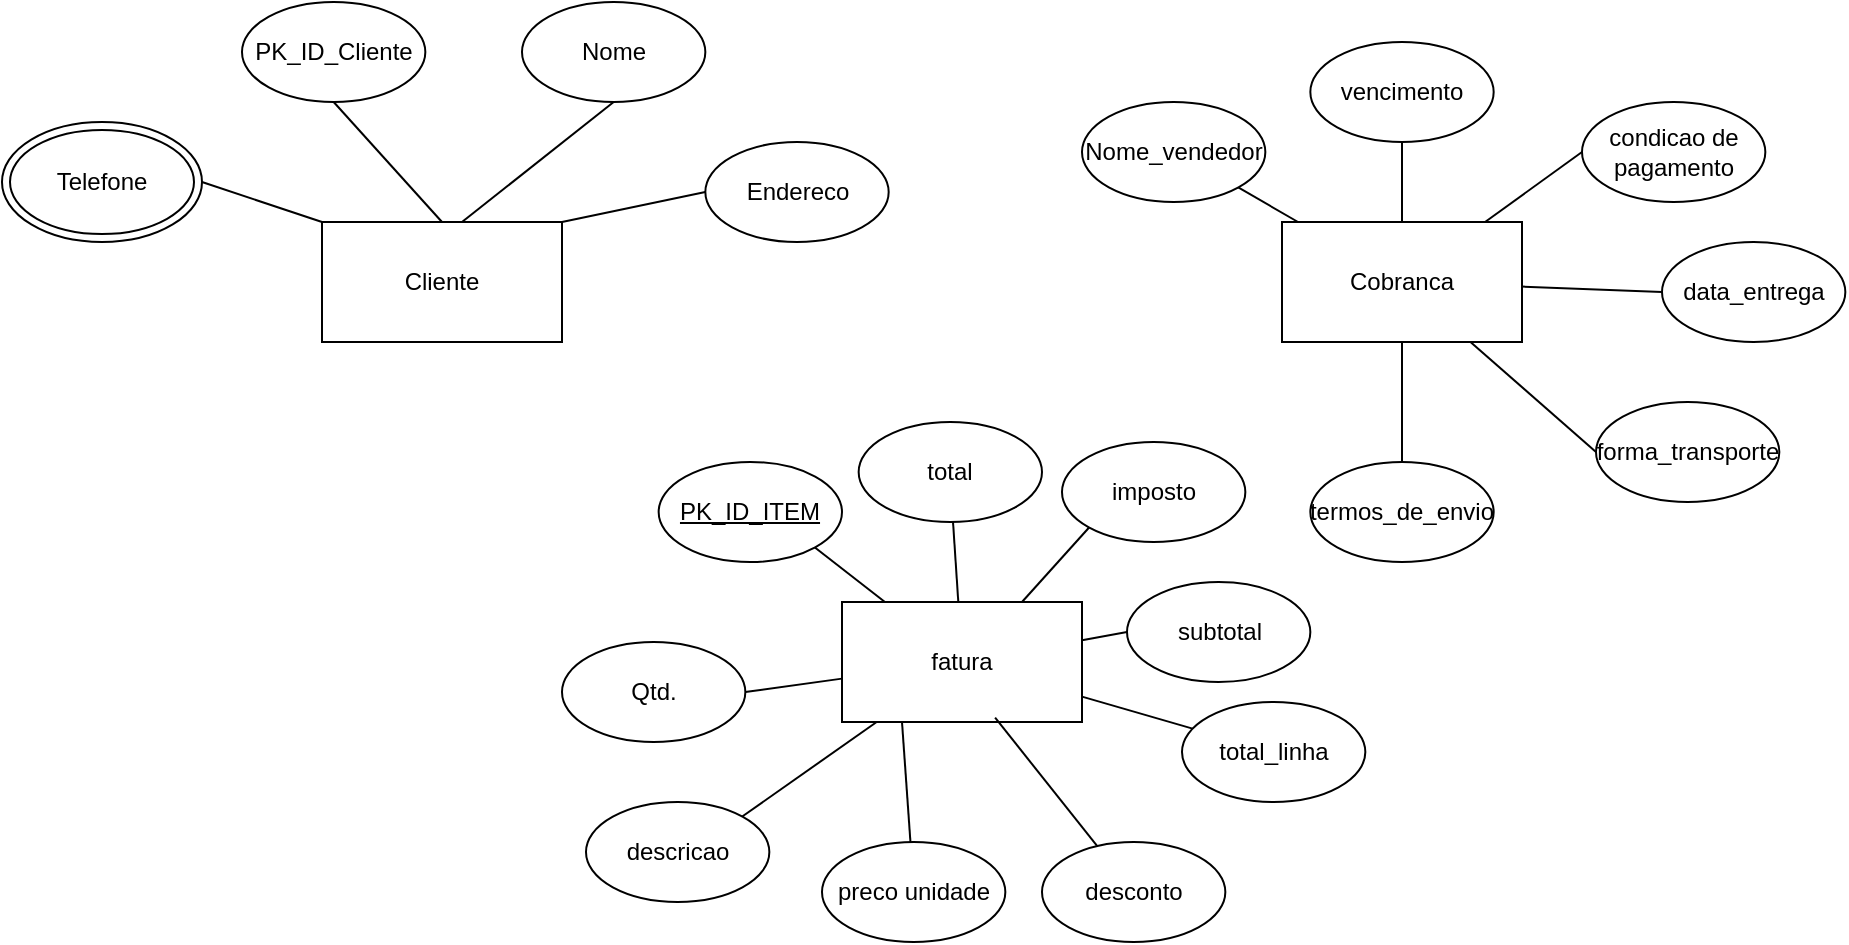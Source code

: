 <mxfile version="28.2.0">
  <diagram name="Página-1" id="4hnVqMUnmZAzR-emFfYd">
    <mxGraphModel dx="915" dy="551" grid="1" gridSize="10" guides="1" tooltips="1" connect="1" arrows="1" fold="1" page="1" pageScale="1" pageWidth="827" pageHeight="1169" math="0" shadow="0">
      <root>
        <mxCell id="0" />
        <mxCell id="1" parent="0" />
        <mxCell id="JHxpiXn5WHvMar_2JMiJ-1" value="Cliente" style="rounded=0;whiteSpace=wrap;html=1;" vertex="1" parent="1">
          <mxGeometry x="190" y="140" width="120" height="60" as="geometry" />
        </mxCell>
        <mxCell id="JHxpiXn5WHvMar_2JMiJ-8" style="edgeStyle=none;shape=connector;rounded=0;orthogonalLoop=1;jettySize=auto;html=1;exitX=0.5;exitY=1;exitDx=0;exitDy=0;entryX=0.5;entryY=0;entryDx=0;entryDy=0;strokeColor=default;align=center;verticalAlign=middle;fontFamily=Helvetica;fontSize=11;fontColor=default;labelBackgroundColor=default;endArrow=none;endFill=0;" edge="1" parent="1" source="JHxpiXn5WHvMar_2JMiJ-2" target="JHxpiXn5WHvMar_2JMiJ-1">
          <mxGeometry relative="1" as="geometry" />
        </mxCell>
        <mxCell id="JHxpiXn5WHvMar_2JMiJ-2" value="PK_ID_Cliente" style="ellipse;whiteSpace=wrap;html=1;" vertex="1" parent="1">
          <mxGeometry x="150" y="30" width="91.67" height="50" as="geometry" />
        </mxCell>
        <mxCell id="JHxpiXn5WHvMar_2JMiJ-9" style="edgeStyle=none;shape=connector;rounded=0;orthogonalLoop=1;jettySize=auto;html=1;exitX=0.5;exitY=1;exitDx=0;exitDy=0;strokeColor=default;align=center;verticalAlign=middle;fontFamily=Helvetica;fontSize=11;fontColor=default;labelBackgroundColor=default;endArrow=none;endFill=0;" edge="1" parent="1" source="JHxpiXn5WHvMar_2JMiJ-3">
          <mxGeometry relative="1" as="geometry">
            <mxPoint x="260" y="140" as="targetPoint" />
          </mxGeometry>
        </mxCell>
        <mxCell id="JHxpiXn5WHvMar_2JMiJ-3" value="Nome" style="ellipse;whiteSpace=wrap;html=1;" vertex="1" parent="1">
          <mxGeometry x="290" y="30" width="91.67" height="50" as="geometry" />
        </mxCell>
        <mxCell id="JHxpiXn5WHvMar_2JMiJ-10" style="edgeStyle=none;shape=connector;rounded=0;orthogonalLoop=1;jettySize=auto;html=1;exitX=0;exitY=0.5;exitDx=0;exitDy=0;entryX=1;entryY=0;entryDx=0;entryDy=0;strokeColor=default;align=center;verticalAlign=middle;fontFamily=Helvetica;fontSize=11;fontColor=default;labelBackgroundColor=default;endArrow=none;endFill=0;" edge="1" parent="1" source="JHxpiXn5WHvMar_2JMiJ-4" target="JHxpiXn5WHvMar_2JMiJ-1">
          <mxGeometry relative="1" as="geometry" />
        </mxCell>
        <mxCell id="JHxpiXn5WHvMar_2JMiJ-4" value="Endereco" style="ellipse;whiteSpace=wrap;html=1;" vertex="1" parent="1">
          <mxGeometry x="381.67" y="100" width="91.67" height="50" as="geometry" />
        </mxCell>
        <mxCell id="JHxpiXn5WHvMar_2JMiJ-7" style="rounded=0;orthogonalLoop=1;jettySize=auto;html=1;exitX=1;exitY=0.5;exitDx=0;exitDy=0;entryX=0;entryY=0;entryDx=0;entryDy=0;endArrow=none;endFill=0;" edge="1" parent="1" source="JHxpiXn5WHvMar_2JMiJ-6" target="JHxpiXn5WHvMar_2JMiJ-1">
          <mxGeometry relative="1" as="geometry" />
        </mxCell>
        <mxCell id="JHxpiXn5WHvMar_2JMiJ-6" value="Telefone" style="ellipse;shape=doubleEllipse;whiteSpace=wrap;html=1;" vertex="1" parent="1">
          <mxGeometry x="30" y="90" width="100" height="60" as="geometry" />
        </mxCell>
        <mxCell id="JHxpiXn5WHvMar_2JMiJ-20" style="edgeStyle=none;shape=connector;rounded=0;orthogonalLoop=1;jettySize=auto;html=1;entryX=0.5;entryY=1;entryDx=0;entryDy=0;strokeColor=default;align=center;verticalAlign=middle;fontFamily=Helvetica;fontSize=11;fontColor=default;labelBackgroundColor=default;endArrow=none;endFill=0;" edge="1" parent="1" source="JHxpiXn5WHvMar_2JMiJ-11" target="JHxpiXn5WHvMar_2JMiJ-13">
          <mxGeometry relative="1" as="geometry" />
        </mxCell>
        <mxCell id="JHxpiXn5WHvMar_2JMiJ-11" value="Cobranca" style="rounded=0;whiteSpace=wrap;html=1;" vertex="1" parent="1">
          <mxGeometry x="670" y="140" width="120" height="60" as="geometry" />
        </mxCell>
        <mxCell id="JHxpiXn5WHvMar_2JMiJ-18" style="edgeStyle=none;shape=connector;rounded=0;orthogonalLoop=1;jettySize=auto;html=1;exitX=1;exitY=1;exitDx=0;exitDy=0;strokeColor=default;align=center;verticalAlign=middle;fontFamily=Helvetica;fontSize=11;fontColor=default;labelBackgroundColor=default;endArrow=none;endFill=0;" edge="1" parent="1" source="JHxpiXn5WHvMar_2JMiJ-12" target="JHxpiXn5WHvMar_2JMiJ-11">
          <mxGeometry relative="1" as="geometry" />
        </mxCell>
        <mxCell id="JHxpiXn5WHvMar_2JMiJ-12" value="Nome_vendedor" style="ellipse;whiteSpace=wrap;html=1;" vertex="1" parent="1">
          <mxGeometry x="570" y="80" width="91.67" height="50" as="geometry" />
        </mxCell>
        <mxCell id="JHxpiXn5WHvMar_2JMiJ-13" value="vencimento" style="ellipse;whiteSpace=wrap;html=1;" vertex="1" parent="1">
          <mxGeometry x="684.17" y="50" width="91.67" height="50" as="geometry" />
        </mxCell>
        <mxCell id="JHxpiXn5WHvMar_2JMiJ-21" style="edgeStyle=none;shape=connector;rounded=0;orthogonalLoop=1;jettySize=auto;html=1;exitX=0;exitY=0.5;exitDx=0;exitDy=0;strokeColor=default;align=center;verticalAlign=middle;fontFamily=Helvetica;fontSize=11;fontColor=default;labelBackgroundColor=default;endArrow=none;endFill=0;" edge="1" parent="1" source="JHxpiXn5WHvMar_2JMiJ-14" target="JHxpiXn5WHvMar_2JMiJ-11">
          <mxGeometry relative="1" as="geometry" />
        </mxCell>
        <mxCell id="JHxpiXn5WHvMar_2JMiJ-14" value="condicao de pagamento" style="ellipse;whiteSpace=wrap;html=1;" vertex="1" parent="1">
          <mxGeometry x="820" y="80" width="91.67" height="50" as="geometry" />
        </mxCell>
        <mxCell id="JHxpiXn5WHvMar_2JMiJ-22" style="edgeStyle=none;shape=connector;rounded=0;orthogonalLoop=1;jettySize=auto;html=1;exitX=0;exitY=0.5;exitDx=0;exitDy=0;strokeColor=default;align=center;verticalAlign=middle;fontFamily=Helvetica;fontSize=11;fontColor=default;labelBackgroundColor=default;endArrow=none;endFill=0;" edge="1" parent="1" source="JHxpiXn5WHvMar_2JMiJ-15" target="JHxpiXn5WHvMar_2JMiJ-11">
          <mxGeometry relative="1" as="geometry" />
        </mxCell>
        <mxCell id="JHxpiXn5WHvMar_2JMiJ-15" value="data_entrega" style="ellipse;whiteSpace=wrap;html=1;" vertex="1" parent="1">
          <mxGeometry x="860" y="150" width="91.67" height="50" as="geometry" />
        </mxCell>
        <mxCell id="JHxpiXn5WHvMar_2JMiJ-23" style="edgeStyle=none;shape=connector;rounded=0;orthogonalLoop=1;jettySize=auto;html=1;exitX=0;exitY=0.5;exitDx=0;exitDy=0;strokeColor=default;align=center;verticalAlign=middle;fontFamily=Helvetica;fontSize=11;fontColor=default;labelBackgroundColor=default;endArrow=none;endFill=0;" edge="1" parent="1" source="JHxpiXn5WHvMar_2JMiJ-16" target="JHxpiXn5WHvMar_2JMiJ-11">
          <mxGeometry relative="1" as="geometry" />
        </mxCell>
        <mxCell id="JHxpiXn5WHvMar_2JMiJ-16" value="forma_transporte" style="ellipse;whiteSpace=wrap;html=1;" vertex="1" parent="1">
          <mxGeometry x="827" y="230" width="91.67" height="50" as="geometry" />
        </mxCell>
        <mxCell id="JHxpiXn5WHvMar_2JMiJ-25" style="edgeStyle=none;shape=connector;rounded=0;orthogonalLoop=1;jettySize=auto;html=1;exitX=0.5;exitY=0;exitDx=0;exitDy=0;strokeColor=default;align=center;verticalAlign=middle;fontFamily=Helvetica;fontSize=11;fontColor=default;labelBackgroundColor=default;endArrow=none;endFill=0;" edge="1" parent="1" source="JHxpiXn5WHvMar_2JMiJ-17" target="JHxpiXn5WHvMar_2JMiJ-11">
          <mxGeometry relative="1" as="geometry" />
        </mxCell>
        <mxCell id="JHxpiXn5WHvMar_2JMiJ-17" value="termos_de_envio" style="ellipse;whiteSpace=wrap;html=1;" vertex="1" parent="1">
          <mxGeometry x="684.17" y="260" width="91.67" height="50" as="geometry" />
        </mxCell>
        <mxCell id="JHxpiXn5WHvMar_2JMiJ-26" value="fatura" style="rounded=0;whiteSpace=wrap;html=1;" vertex="1" parent="1">
          <mxGeometry x="450" y="330" width="120" height="60" as="geometry" />
        </mxCell>
        <mxCell id="JHxpiXn5WHvMar_2JMiJ-29" style="edgeStyle=none;shape=connector;rounded=0;orthogonalLoop=1;jettySize=auto;html=1;exitX=1;exitY=1;exitDx=0;exitDy=0;strokeColor=default;align=center;verticalAlign=middle;fontFamily=Helvetica;fontSize=11;fontColor=default;labelBackgroundColor=default;endArrow=none;endFill=0;" edge="1" parent="1" source="JHxpiXn5WHvMar_2JMiJ-27" target="JHxpiXn5WHvMar_2JMiJ-26">
          <mxGeometry relative="1" as="geometry" />
        </mxCell>
        <mxCell id="JHxpiXn5WHvMar_2JMiJ-27" value="PK_ID_ITEM" style="ellipse;whiteSpace=wrap;html=1;fontStyle=4" vertex="1" parent="1">
          <mxGeometry x="358.33" y="260" width="91.67" height="50" as="geometry" />
        </mxCell>
        <mxCell id="JHxpiXn5WHvMar_2JMiJ-30" style="edgeStyle=none;shape=connector;rounded=0;orthogonalLoop=1;jettySize=auto;html=1;exitX=1;exitY=0.5;exitDx=0;exitDy=0;strokeColor=default;align=center;verticalAlign=middle;fontFamily=Helvetica;fontSize=11;fontColor=default;labelBackgroundColor=default;endArrow=none;endFill=0;" edge="1" parent="1" source="JHxpiXn5WHvMar_2JMiJ-28" target="JHxpiXn5WHvMar_2JMiJ-26">
          <mxGeometry relative="1" as="geometry" />
        </mxCell>
        <mxCell id="JHxpiXn5WHvMar_2JMiJ-28" value="Qtd." style="ellipse;whiteSpace=wrap;html=1;" vertex="1" parent="1">
          <mxGeometry x="310" y="350" width="91.67" height="50" as="geometry" />
        </mxCell>
        <mxCell id="JHxpiXn5WHvMar_2JMiJ-35" style="edgeStyle=none;shape=connector;rounded=0;orthogonalLoop=1;jettySize=auto;html=1;exitX=1;exitY=0;exitDx=0;exitDy=0;strokeColor=default;align=center;verticalAlign=middle;fontFamily=Helvetica;fontSize=11;fontColor=default;labelBackgroundColor=default;endArrow=none;endFill=0;" edge="1" parent="1" source="JHxpiXn5WHvMar_2JMiJ-31" target="JHxpiXn5WHvMar_2JMiJ-26">
          <mxGeometry relative="1" as="geometry" />
        </mxCell>
        <mxCell id="JHxpiXn5WHvMar_2JMiJ-31" value="descricao" style="ellipse;whiteSpace=wrap;html=1;" vertex="1" parent="1">
          <mxGeometry x="322" y="430" width="91.67" height="50" as="geometry" />
        </mxCell>
        <mxCell id="JHxpiXn5WHvMar_2JMiJ-36" style="edgeStyle=none;shape=connector;rounded=0;orthogonalLoop=1;jettySize=auto;html=1;strokeColor=default;align=center;verticalAlign=middle;fontFamily=Helvetica;fontSize=11;fontColor=default;labelBackgroundColor=default;endArrow=none;endFill=0;entryX=0.25;entryY=1;entryDx=0;entryDy=0;" edge="1" parent="1" source="JHxpiXn5WHvMar_2JMiJ-32" target="JHxpiXn5WHvMar_2JMiJ-26">
          <mxGeometry relative="1" as="geometry" />
        </mxCell>
        <mxCell id="JHxpiXn5WHvMar_2JMiJ-32" value="preco unidade" style="ellipse;whiteSpace=wrap;html=1;" vertex="1" parent="1">
          <mxGeometry x="440" y="450" width="91.67" height="50" as="geometry" />
        </mxCell>
        <mxCell id="JHxpiXn5WHvMar_2JMiJ-33" value="desconto" style="ellipse;whiteSpace=wrap;html=1;" vertex="1" parent="1">
          <mxGeometry x="550" y="450" width="91.67" height="50" as="geometry" />
        </mxCell>
        <mxCell id="JHxpiXn5WHvMar_2JMiJ-38" style="edgeStyle=none;shape=connector;rounded=0;orthogonalLoop=1;jettySize=auto;html=1;strokeColor=default;align=center;verticalAlign=middle;fontFamily=Helvetica;fontSize=11;fontColor=default;labelBackgroundColor=default;endArrow=none;endFill=0;" edge="1" parent="1" source="JHxpiXn5WHvMar_2JMiJ-34" target="JHxpiXn5WHvMar_2JMiJ-26">
          <mxGeometry relative="1" as="geometry" />
        </mxCell>
        <mxCell id="JHxpiXn5WHvMar_2JMiJ-34" value="total_linha" style="ellipse;whiteSpace=wrap;html=1;" vertex="1" parent="1">
          <mxGeometry x="620" y="380" width="91.67" height="50" as="geometry" />
        </mxCell>
        <mxCell id="JHxpiXn5WHvMar_2JMiJ-37" style="edgeStyle=none;shape=connector;rounded=0;orthogonalLoop=1;jettySize=auto;html=1;entryX=0.638;entryY=0.964;entryDx=0;entryDy=0;entryPerimeter=0;strokeColor=default;align=center;verticalAlign=middle;fontFamily=Helvetica;fontSize=11;fontColor=default;labelBackgroundColor=default;endArrow=none;endFill=0;" edge="1" parent="1" source="JHxpiXn5WHvMar_2JMiJ-33" target="JHxpiXn5WHvMar_2JMiJ-26">
          <mxGeometry relative="1" as="geometry" />
        </mxCell>
        <mxCell id="JHxpiXn5WHvMar_2JMiJ-44" style="edgeStyle=none;shape=connector;rounded=0;orthogonalLoop=1;jettySize=auto;html=1;exitX=0;exitY=0.5;exitDx=0;exitDy=0;strokeColor=default;align=center;verticalAlign=middle;fontFamily=Helvetica;fontSize=11;fontColor=default;labelBackgroundColor=default;endArrow=none;endFill=0;" edge="1" parent="1" source="JHxpiXn5WHvMar_2JMiJ-39" target="JHxpiXn5WHvMar_2JMiJ-26">
          <mxGeometry relative="1" as="geometry" />
        </mxCell>
        <mxCell id="JHxpiXn5WHvMar_2JMiJ-39" value="subtotal" style="ellipse;whiteSpace=wrap;html=1;" vertex="1" parent="1">
          <mxGeometry x="592.5" y="320" width="91.67" height="50" as="geometry" />
        </mxCell>
        <mxCell id="JHxpiXn5WHvMar_2JMiJ-43" style="edgeStyle=none;shape=connector;rounded=0;orthogonalLoop=1;jettySize=auto;html=1;exitX=0;exitY=1;exitDx=0;exitDy=0;entryX=0.75;entryY=0;entryDx=0;entryDy=0;strokeColor=default;align=center;verticalAlign=middle;fontFamily=Helvetica;fontSize=11;fontColor=default;labelBackgroundColor=default;endArrow=none;endFill=0;" edge="1" parent="1" source="JHxpiXn5WHvMar_2JMiJ-40" target="JHxpiXn5WHvMar_2JMiJ-26">
          <mxGeometry relative="1" as="geometry" />
        </mxCell>
        <mxCell id="JHxpiXn5WHvMar_2JMiJ-40" value="imposto" style="ellipse;whiteSpace=wrap;html=1;" vertex="1" parent="1">
          <mxGeometry x="560" y="250" width="91.67" height="50" as="geometry" />
        </mxCell>
        <mxCell id="JHxpiXn5WHvMar_2JMiJ-42" style="edgeStyle=none;shape=connector;rounded=0;orthogonalLoop=1;jettySize=auto;html=1;strokeColor=default;align=center;verticalAlign=middle;fontFamily=Helvetica;fontSize=11;fontColor=default;labelBackgroundColor=default;endArrow=none;endFill=0;" edge="1" parent="1" source="JHxpiXn5WHvMar_2JMiJ-41" target="JHxpiXn5WHvMar_2JMiJ-26">
          <mxGeometry relative="1" as="geometry" />
        </mxCell>
        <mxCell id="JHxpiXn5WHvMar_2JMiJ-41" value="total" style="ellipse;whiteSpace=wrap;html=1;" vertex="1" parent="1">
          <mxGeometry x="458.33" y="240" width="91.67" height="50" as="geometry" />
        </mxCell>
      </root>
    </mxGraphModel>
  </diagram>
</mxfile>
